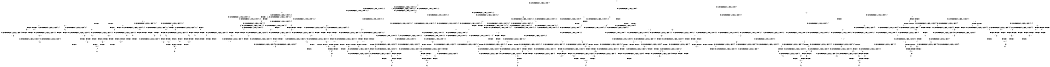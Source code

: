 digraph BCG {
size = "7, 10.5";
center = TRUE;
node [shape = circle];
0 [peripheries = 2];
0 -> 1 [label = "EX !0 !ATOMIC_EXCH_BRANCH (2, +1, TRUE, +0, 2, TRUE) !{}"];
0 -> 2 [label = "EX !2 !ATOMIC_EXCH_BRANCH (1, +0, FALSE, +0, 1, TRUE) !{}"];
0 -> 3 [label = "EX !1 !ATOMIC_EXCH_BRANCH (1, +1, TRUE, +0, 2, TRUE) !{}"];
1 -> 4 [label = "EX !2 !ATOMIC_EXCH_BRANCH (1, +0, FALSE, +0, 1, TRUE) !{0}"];
1 -> 5 [label = "EX !1 !ATOMIC_EXCH_BRANCH (1, +1, TRUE, +0, 2, TRUE) !{0}"];
1 -> 6 [label = "TERMINATE !0"];
2 -> 7 [label = "EX !2 !ATOMIC_EXCH_BRANCH (1, +0, FALSE, +0, 1, TRUE) !{0, 1, 2}"];
2 -> 8 [label = "EX !0 !ATOMIC_EXCH_BRANCH (2, +1, TRUE, +0, 2, TRUE) !{0, 1, 2}"];
2 -> 9 [label = "EX !1 !ATOMIC_EXCH_BRANCH (1, +1, TRUE, +0, 2, TRUE) !{0, 1, 2}"];
2 -> 10 [label = "EX !0 !ATOMIC_EXCH_BRANCH (2, +1, TRUE, +0, 2, TRUE) !{0, 1, 2}"];
3 -> 11 [label = "EX !0 !ATOMIC_EXCH_BRANCH (2, +1, TRUE, +0, 2, TRUE) !{0, 1}"];
3 -> 12 [label = "EX !2 !ATOMIC_EXCH_BRANCH (1, +0, FALSE, +0, 1, FALSE) !{0, 1}"];
3 -> 13 [label = "TERMINATE !1"];
3 -> 14 [label = "EX !0 !ATOMIC_EXCH_BRANCH (2, +1, TRUE, +0, 2, TRUE) !{0, 1}"];
4 -> 15 [label = "EX !2 !ATOMIC_EXCH_BRANCH (1, +0, FALSE, +0, 1, TRUE) !{0, 1, 2}"];
4 -> 16 [label = "EX !1 !ATOMIC_EXCH_BRANCH (1, +1, TRUE, +0, 2, TRUE) !{0, 1, 2}"];
4 -> 17 [label = "TERMINATE !0"];
5 -> 18 [label = "EX !2 !ATOMIC_EXCH_BRANCH (1, +0, FALSE, +0, 1, FALSE) !{0, 1}"];
5 -> 19 [label = "TERMINATE !0"];
5 -> 20 [label = "TERMINATE !1"];
6 -> 21 [label = "EX !2 !ATOMIC_EXCH_BRANCH (1, +0, FALSE, +0, 1, TRUE) !{}"];
6 -> 22 [label = "EX !1 !ATOMIC_EXCH_BRANCH (1, +1, TRUE, +0, 2, TRUE) !{}"];
7 -> 7 [label = "EX !2 !ATOMIC_EXCH_BRANCH (1, +0, FALSE, +0, 1, TRUE) !{0, 1, 2}"];
7 -> 8 [label = "EX !0 !ATOMIC_EXCH_BRANCH (2, +1, TRUE, +0, 2, TRUE) !{0, 1, 2}"];
7 -> 9 [label = "EX !1 !ATOMIC_EXCH_BRANCH (1, +1, TRUE, +0, 2, TRUE) !{0, 1, 2}"];
7 -> 10 [label = "EX !0 !ATOMIC_EXCH_BRANCH (2, +1, TRUE, +0, 2, TRUE) !{0, 1, 2}"];
8 -> 15 [label = "EX !2 !ATOMIC_EXCH_BRANCH (1, +0, FALSE, +0, 1, TRUE) !{0, 1, 2}"];
8 -> 16 [label = "EX !1 !ATOMIC_EXCH_BRANCH (1, +1, TRUE, +0, 2, TRUE) !{0, 1, 2}"];
8 -> 17 [label = "TERMINATE !0"];
9 -> 23 [label = "EX !2 !ATOMIC_EXCH_BRANCH (1, +0, FALSE, +0, 1, FALSE) !{0, 1, 2}"];
9 -> 24 [label = "EX !0 !ATOMIC_EXCH_BRANCH (2, +1, TRUE, +0, 2, TRUE) !{0, 1, 2}"];
9 -> 25 [label = "TERMINATE !1"];
9 -> 26 [label = "EX !0 !ATOMIC_EXCH_BRANCH (2, +1, TRUE, +0, 2, TRUE) !{0, 1, 2}"];
10 -> 27 [label = "EX !1 !ATOMIC_EXCH_BRANCH (1, +1, TRUE, +0, 2, TRUE) !{0, 1, 2}"];
10 -> 28 [label = "EX !2 !ATOMIC_EXCH_BRANCH (1, +0, FALSE, +0, 1, TRUE) !{0, 1, 2}"];
10 -> 29 [label = "EX !1 !ATOMIC_EXCH_BRANCH (1, +1, TRUE, +0, 2, TRUE) !{0, 1, 2}"];
10 -> 30 [label = "TERMINATE !0"];
11 -> 18 [label = "EX !2 !ATOMIC_EXCH_BRANCH (1, +0, FALSE, +0, 1, FALSE) !{0, 1}"];
11 -> 19 [label = "TERMINATE !0"];
11 -> 20 [label = "TERMINATE !1"];
12 -> 31 [label = "EX !2 !ATOMIC_EXCH_BRANCH (2, +0, FALSE, +0, 1, TRUE) !{0, 1, 2}"];
12 -> 32 [label = "EX !0 !ATOMIC_EXCH_BRANCH (2, +1, TRUE, +0, 2, TRUE) !{0, 1, 2}"];
12 -> 33 [label = "TERMINATE !1"];
12 -> 34 [label = "EX !0 !ATOMIC_EXCH_BRANCH (2, +1, TRUE, +0, 2, TRUE) !{0, 1, 2}"];
13 -> 35 [label = "EX !0 !ATOMIC_EXCH_BRANCH (2, +1, TRUE, +0, 2, TRUE) !{0}"];
13 -> 36 [label = "EX !2 !ATOMIC_EXCH_BRANCH (1, +0, FALSE, +0, 1, FALSE) !{0}"];
13 -> 37 [label = "EX !0 !ATOMIC_EXCH_BRANCH (2, +1, TRUE, +0, 2, TRUE) !{0}"];
14 -> 38 [label = "EX !2 !ATOMIC_EXCH_BRANCH (1, +0, FALSE, +0, 1, FALSE) !{0, 1}"];
14 -> 39 [label = "TERMINATE !0"];
14 -> 40 [label = "TERMINATE !1"];
15 -> 15 [label = "EX !2 !ATOMIC_EXCH_BRANCH (1, +0, FALSE, +0, 1, TRUE) !{0, 1, 2}"];
15 -> 16 [label = "EX !1 !ATOMIC_EXCH_BRANCH (1, +1, TRUE, +0, 2, TRUE) !{0, 1, 2}"];
15 -> 17 [label = "TERMINATE !0"];
16 -> 41 [label = "EX !2 !ATOMIC_EXCH_BRANCH (1, +0, FALSE, +0, 1, FALSE) !{0, 1, 2}"];
16 -> 42 [label = "TERMINATE !0"];
16 -> 43 [label = "TERMINATE !1"];
17 -> 44 [label = "EX !2 !ATOMIC_EXCH_BRANCH (1, +0, FALSE, +0, 1, TRUE) !{1, 2}"];
17 -> 45 [label = "EX !1 !ATOMIC_EXCH_BRANCH (1, +1, TRUE, +0, 2, TRUE) !{1, 2}"];
17 -> 46 [label = "EX !1 !ATOMIC_EXCH_BRANCH (1, +1, TRUE, +0, 2, TRUE) !{1, 2}"];
18 -> 47 [label = "EX !2 !ATOMIC_EXCH_BRANCH (2, +0, FALSE, +0, 1, FALSE) !{0, 1, 2}"];
18 -> 48 [label = "TERMINATE !0"];
18 -> 49 [label = "TERMINATE !1"];
19 -> 50 [label = "EX !2 !ATOMIC_EXCH_BRANCH (1, +0, FALSE, +0, 1, FALSE) !{1}"];
19 -> 51 [label = "TERMINATE !1"];
20 -> 52 [label = "EX !2 !ATOMIC_EXCH_BRANCH (1, +0, FALSE, +0, 1, FALSE) !{0}"];
20 -> 51 [label = "TERMINATE !0"];
21 -> 44 [label = "EX !2 !ATOMIC_EXCH_BRANCH (1, +0, FALSE, +0, 1, TRUE) !{1, 2}"];
21 -> 45 [label = "EX !1 !ATOMIC_EXCH_BRANCH (1, +1, TRUE, +0, 2, TRUE) !{1, 2}"];
21 -> 46 [label = "EX !1 !ATOMIC_EXCH_BRANCH (1, +1, TRUE, +0, 2, TRUE) !{1, 2}"];
22 -> 50 [label = "EX !2 !ATOMIC_EXCH_BRANCH (1, +0, FALSE, +0, 1, FALSE) !{1}"];
22 -> 51 [label = "TERMINATE !1"];
23 -> 31 [label = "EX !2 !ATOMIC_EXCH_BRANCH (2, +0, FALSE, +0, 1, TRUE) !{0, 1, 2}"];
23 -> 32 [label = "EX !0 !ATOMIC_EXCH_BRANCH (2, +1, TRUE, +0, 2, TRUE) !{0, 1, 2}"];
23 -> 33 [label = "TERMINATE !1"];
23 -> 34 [label = "EX !0 !ATOMIC_EXCH_BRANCH (2, +1, TRUE, +0, 2, TRUE) !{0, 1, 2}"];
24 -> 41 [label = "EX !2 !ATOMIC_EXCH_BRANCH (1, +0, FALSE, +0, 1, FALSE) !{0, 1, 2}"];
24 -> 42 [label = "TERMINATE !0"];
24 -> 43 [label = "TERMINATE !1"];
25 -> 53 [label = "EX !2 !ATOMIC_EXCH_BRANCH (1, +0, FALSE, +0, 1, FALSE) !{0, 2}"];
25 -> 54 [label = "EX !0 !ATOMIC_EXCH_BRANCH (2, +1, TRUE, +0, 2, TRUE) !{0, 2}"];
25 -> 55 [label = "EX !0 !ATOMIC_EXCH_BRANCH (2, +1, TRUE, +0, 2, TRUE) !{0, 2}"];
26 -> 56 [label = "EX !2 !ATOMIC_EXCH_BRANCH (1, +0, FALSE, +0, 1, FALSE) !{0, 1, 2}"];
26 -> 57 [label = "TERMINATE !0"];
26 -> 58 [label = "TERMINATE !1"];
27 -> 59 [label = "EX !2 !ATOMIC_EXCH_BRANCH (1, +0, FALSE, +0, 1, FALSE) !{0, 1, 2}"];
27 -> 60 [label = "EX !2 !ATOMIC_EXCH_BRANCH (1, +0, FALSE, +0, 1, FALSE) !{0, 1, 2}"];
27 -> 61 [label = "TERMINATE !0"];
27 -> 62 [label = "TERMINATE !1"];
28 -> 27 [label = "EX !1 !ATOMIC_EXCH_BRANCH (1, +1, TRUE, +0, 2, TRUE) !{0, 1, 2}"];
28 -> 28 [label = "EX !2 !ATOMIC_EXCH_BRANCH (1, +0, FALSE, +0, 1, TRUE) !{0, 1, 2}"];
28 -> 29 [label = "EX !1 !ATOMIC_EXCH_BRANCH (1, +1, TRUE, +0, 2, TRUE) !{0, 1, 2}"];
28 -> 30 [label = "TERMINATE !0"];
29 -> 56 [label = "EX !2 !ATOMIC_EXCH_BRANCH (1, +0, FALSE, +0, 1, FALSE) !{0, 1, 2}"];
29 -> 57 [label = "TERMINATE !0"];
29 -> 58 [label = "TERMINATE !1"];
30 -> 63 [label = "EX !2 !ATOMIC_EXCH_BRANCH (1, +0, FALSE, +0, 1, TRUE) !{1, 2}"];
30 -> 64 [label = "EX !1 !ATOMIC_EXCH_BRANCH (1, +1, TRUE, +0, 2, TRUE) !{1, 2}"];
31 -> 23 [label = "EX !2 !ATOMIC_EXCH_BRANCH (1, +0, FALSE, +0, 1, FALSE) !{0, 1, 2}"];
31 -> 24 [label = "EX !0 !ATOMIC_EXCH_BRANCH (2, +1, TRUE, +0, 2, TRUE) !{0, 1, 2}"];
31 -> 25 [label = "TERMINATE !1"];
31 -> 26 [label = "EX !0 !ATOMIC_EXCH_BRANCH (2, +1, TRUE, +0, 2, TRUE) !{0, 1, 2}"];
32 -> 47 [label = "EX !2 !ATOMIC_EXCH_BRANCH (2, +0, FALSE, +0, 1, FALSE) !{0, 1, 2}"];
32 -> 48 [label = "TERMINATE !0"];
32 -> 49 [label = "TERMINATE !1"];
33 -> 65 [label = "EX !2 !ATOMIC_EXCH_BRANCH (2, +0, FALSE, +0, 1, TRUE) !{0, 2}"];
33 -> 66 [label = "EX !0 !ATOMIC_EXCH_BRANCH (2, +1, TRUE, +0, 2, TRUE) !{0, 2}"];
33 -> 67 [label = "EX !0 !ATOMIC_EXCH_BRANCH (2, +1, TRUE, +0, 2, TRUE) !{0, 2}"];
34 -> 68 [label = "EX !2 !ATOMIC_EXCH_BRANCH (2, +0, FALSE, +0, 1, FALSE) !{0, 1, 2}"];
34 -> 69 [label = "TERMINATE !0"];
34 -> 70 [label = "TERMINATE !1"];
35 -> 52 [label = "EX !2 !ATOMIC_EXCH_BRANCH (1, +0, FALSE, +0, 1, FALSE) !{0}"];
35 -> 51 [label = "TERMINATE !0"];
36 -> 65 [label = "EX !2 !ATOMIC_EXCH_BRANCH (2, +0, FALSE, +0, 1, TRUE) !{0, 2}"];
36 -> 66 [label = "EX !0 !ATOMIC_EXCH_BRANCH (2, +1, TRUE, +0, 2, TRUE) !{0, 2}"];
36 -> 67 [label = "EX !0 !ATOMIC_EXCH_BRANCH (2, +1, TRUE, +0, 2, TRUE) !{0, 2}"];
37 -> 71 [label = "EX !2 !ATOMIC_EXCH_BRANCH (1, +0, FALSE, +0, 1, FALSE) !{0}"];
37 -> 72 [label = "TERMINATE !0"];
38 -> 73 [label = "EX !2 !ATOMIC_EXCH_BRANCH (2, +0, FALSE, +0, 1, FALSE) !{0, 1, 2}"];
38 -> 74 [label = "TERMINATE !0"];
38 -> 75 [label = "TERMINATE !1"];
39 -> 76 [label = "EX !2 !ATOMIC_EXCH_BRANCH (1, +0, FALSE, +0, 1, FALSE) !{1}"];
39 -> 77 [label = "TERMINATE !1"];
40 -> 78 [label = "EX !2 !ATOMIC_EXCH_BRANCH (1, +0, FALSE, +0, 1, FALSE) !{0}"];
40 -> 77 [label = "TERMINATE !0"];
41 -> 47 [label = "EX !2 !ATOMIC_EXCH_BRANCH (2, +0, FALSE, +0, 1, FALSE) !{0, 1, 2}"];
41 -> 48 [label = "TERMINATE !0"];
41 -> 49 [label = "TERMINATE !1"];
42 -> 79 [label = "EX !2 !ATOMIC_EXCH_BRANCH (1, +0, FALSE, +0, 1, FALSE) !{1, 2}"];
42 -> 80 [label = "TERMINATE !1"];
43 -> 81 [label = "EX !2 !ATOMIC_EXCH_BRANCH (1, +0, FALSE, +0, 1, FALSE) !{0, 2}"];
43 -> 80 [label = "TERMINATE !0"];
44 -> 44 [label = "EX !2 !ATOMIC_EXCH_BRANCH (1, +0, FALSE, +0, 1, TRUE) !{1, 2}"];
44 -> 45 [label = "EX !1 !ATOMIC_EXCH_BRANCH (1, +1, TRUE, +0, 2, TRUE) !{1, 2}"];
44 -> 46 [label = "EX !1 !ATOMIC_EXCH_BRANCH (1, +1, TRUE, +0, 2, TRUE) !{1, 2}"];
45 -> 79 [label = "EX !2 !ATOMIC_EXCH_BRANCH (1, +0, FALSE, +0, 1, FALSE) !{1, 2}"];
45 -> 80 [label = "TERMINATE !1"];
46 -> 82 [label = "EX !2 !ATOMIC_EXCH_BRANCH (1, +0, FALSE, +0, 1, FALSE) !{1, 2}"];
46 -> 83 [label = "EX !2 !ATOMIC_EXCH_BRANCH (1, +0, FALSE, +0, 1, FALSE) !{1, 2}"];
46 -> 84 [label = "TERMINATE !1"];
47 -> 85 [label = "TERMINATE !0"];
47 -> 86 [label = "TERMINATE !2"];
47 -> 87 [label = "TERMINATE !1"];
48 -> 88 [label = "EX !2 !ATOMIC_EXCH_BRANCH (2, +0, FALSE, +0, 1, FALSE) !{1, 2}"];
48 -> 89 [label = "TERMINATE !1"];
49 -> 90 [label = "EX !2 !ATOMIC_EXCH_BRANCH (2, +0, FALSE, +0, 1, FALSE) !{0, 2}"];
49 -> 89 [label = "TERMINATE !0"];
50 -> 88 [label = "EX !2 !ATOMIC_EXCH_BRANCH (2, +0, FALSE, +0, 1, FALSE) !{1, 2}"];
50 -> 89 [label = "TERMINATE !1"];
51 -> 91 [label = "EX !2 !ATOMIC_EXCH_BRANCH (1, +0, FALSE, +0, 1, FALSE) !{}"];
52 -> 90 [label = "EX !2 !ATOMIC_EXCH_BRANCH (2, +0, FALSE, +0, 1, FALSE) !{0, 2}"];
52 -> 89 [label = "TERMINATE !0"];
53 -> 65 [label = "EX !2 !ATOMIC_EXCH_BRANCH (2, +0, FALSE, +0, 1, TRUE) !{0, 2}"];
53 -> 66 [label = "EX !0 !ATOMIC_EXCH_BRANCH (2, +1, TRUE, +0, 2, TRUE) !{0, 2}"];
53 -> 67 [label = "EX !0 !ATOMIC_EXCH_BRANCH (2, +1, TRUE, +0, 2, TRUE) !{0, 2}"];
54 -> 81 [label = "EX !2 !ATOMIC_EXCH_BRANCH (1, +0, FALSE, +0, 1, FALSE) !{0, 2}"];
54 -> 80 [label = "TERMINATE !0"];
55 -> 92 [label = "EX !2 !ATOMIC_EXCH_BRANCH (1, +0, FALSE, +0, 1, FALSE) !{0, 2}"];
55 -> 93 [label = "EX !2 !ATOMIC_EXCH_BRANCH (1, +0, FALSE, +0, 1, FALSE) !{0, 2}"];
55 -> 94 [label = "TERMINATE !0"];
56 -> 68 [label = "EX !2 !ATOMIC_EXCH_BRANCH (2, +0, FALSE, +0, 1, FALSE) !{0, 1, 2}"];
56 -> 69 [label = "TERMINATE !0"];
56 -> 70 [label = "TERMINATE !1"];
57 -> 95 [label = "EX !2 !ATOMIC_EXCH_BRANCH (1, +0, FALSE, +0, 1, FALSE) !{1, 2}"];
57 -> 96 [label = "TERMINATE !1"];
58 -> 97 [label = "EX !2 !ATOMIC_EXCH_BRANCH (1, +0, FALSE, +0, 1, FALSE) !{0, 2}"];
58 -> 96 [label = "TERMINATE !0"];
59 -> 98 [label = "EX !2 !ATOMIC_EXCH_BRANCH (2, +0, FALSE, +0, 1, FALSE) !{0, 1, 2}"];
59 -> 99 [label = "TERMINATE !0"];
59 -> 100 [label = "TERMINATE !1"];
60 -> 98 [label = "EX !2 !ATOMIC_EXCH_BRANCH (2, +0, FALSE, +0, 1, FALSE) !{0, 1, 2}"];
60 -> 101 [label = "EX !2 !ATOMIC_EXCH_BRANCH (2, +0, FALSE, +0, 1, FALSE) !{0, 1, 2}"];
60 -> 102 [label = "TERMINATE !0"];
60 -> 103 [label = "TERMINATE !1"];
61 -> 104 [label = "EX !2 !ATOMIC_EXCH_BRANCH (1, +0, FALSE, +0, 1, FALSE) !{1, 2}"];
61 -> 105 [label = "TERMINATE !1"];
62 -> 106 [label = "EX !2 !ATOMIC_EXCH_BRANCH (1, +0, FALSE, +0, 1, FALSE) !{0, 2}"];
62 -> 105 [label = "TERMINATE !0"];
63 -> 63 [label = "EX !2 !ATOMIC_EXCH_BRANCH (1, +0, FALSE, +0, 1, TRUE) !{1, 2}"];
63 -> 64 [label = "EX !1 !ATOMIC_EXCH_BRANCH (1, +1, TRUE, +0, 2, TRUE) !{1, 2}"];
64 -> 95 [label = "EX !2 !ATOMIC_EXCH_BRANCH (1, +0, FALSE, +0, 1, FALSE) !{1, 2}"];
64 -> 96 [label = "TERMINATE !1"];
65 -> 53 [label = "EX !2 !ATOMIC_EXCH_BRANCH (1, +0, FALSE, +0, 1, FALSE) !{0, 2}"];
65 -> 54 [label = "EX !0 !ATOMIC_EXCH_BRANCH (2, +1, TRUE, +0, 2, TRUE) !{0, 2}"];
65 -> 55 [label = "EX !0 !ATOMIC_EXCH_BRANCH (2, +1, TRUE, +0, 2, TRUE) !{0, 2}"];
66 -> 90 [label = "EX !2 !ATOMIC_EXCH_BRANCH (2, +0, FALSE, +0, 1, FALSE) !{0, 2}"];
66 -> 89 [label = "TERMINATE !0"];
67 -> 107 [label = "EX !2 !ATOMIC_EXCH_BRANCH (2, +0, FALSE, +0, 1, FALSE) !{0, 2}"];
67 -> 108 [label = "EX !2 !ATOMIC_EXCH_BRANCH (2, +0, FALSE, +0, 1, FALSE) !{0, 2}"];
67 -> 109 [label = "TERMINATE !0"];
68 -> 110 [label = "TERMINATE !0"];
68 -> 111 [label = "TERMINATE !2"];
68 -> 112 [label = "TERMINATE !1"];
69 -> 113 [label = "EX !2 !ATOMIC_EXCH_BRANCH (2, +0, FALSE, +0, 1, FALSE) !{1, 2}"];
69 -> 114 [label = "TERMINATE !1"];
70 -> 115 [label = "EX !2 !ATOMIC_EXCH_BRANCH (2, +0, FALSE, +0, 1, FALSE) !{0, 2}"];
70 -> 114 [label = "TERMINATE !0"];
71 -> 116 [label = "EX !2 !ATOMIC_EXCH_BRANCH (2, +0, FALSE, +0, 1, FALSE) !{0, 2}"];
71 -> 117 [label = "TERMINATE !0"];
72 -> 118 [label = "EX !2 !ATOMIC_EXCH_BRANCH (1, +0, FALSE, +0, 1, FALSE) !{}"];
73 -> 119 [label = "TERMINATE !0"];
73 -> 120 [label = "TERMINATE !2"];
73 -> 121 [label = "TERMINATE !1"];
74 -> 122 [label = "EX !2 !ATOMIC_EXCH_BRANCH (2, +0, FALSE, +0, 1, FALSE) !{1, 2}"];
74 -> 123 [label = "TERMINATE !1"];
75 -> 124 [label = "EX !2 !ATOMIC_EXCH_BRANCH (2, +0, FALSE, +0, 1, FALSE) !{0, 2}"];
75 -> 123 [label = "TERMINATE !0"];
76 -> 122 [label = "EX !2 !ATOMIC_EXCH_BRANCH (2, +0, FALSE, +0, 1, FALSE) !{1, 2}"];
76 -> 123 [label = "TERMINATE !1"];
77 -> 125 [label = "EX !2 !ATOMIC_EXCH_BRANCH (1, +0, FALSE, +0, 1, FALSE) !{}"];
78 -> 124 [label = "EX !2 !ATOMIC_EXCH_BRANCH (2, +0, FALSE, +0, 1, FALSE) !{0, 2}"];
78 -> 123 [label = "TERMINATE !0"];
79 -> 88 [label = "EX !2 !ATOMIC_EXCH_BRANCH (2, +0, FALSE, +0, 1, FALSE) !{1, 2}"];
79 -> 89 [label = "TERMINATE !1"];
80 -> 126 [label = "EX !2 !ATOMIC_EXCH_BRANCH (1, +0, FALSE, +0, 1, FALSE) !{2}"];
80 -> 127 [label = "EX !2 !ATOMIC_EXCH_BRANCH (1, +0, FALSE, +0, 1, FALSE) !{2}"];
81 -> 90 [label = "EX !2 !ATOMIC_EXCH_BRANCH (2, +0, FALSE, +0, 1, FALSE) !{0, 2}"];
81 -> 89 [label = "TERMINATE !0"];
82 -> 128 [label = "EX !2 !ATOMIC_EXCH_BRANCH (2, +0, FALSE, +0, 1, FALSE) !{1, 2}"];
82 -> 129 [label = "TERMINATE !1"];
83 -> 128 [label = "EX !2 !ATOMIC_EXCH_BRANCH (2, +0, FALSE, +0, 1, FALSE) !{1, 2}"];
83 -> 130 [label = "EX !2 !ATOMIC_EXCH_BRANCH (2, +0, FALSE, +0, 1, FALSE) !{1, 2}"];
83 -> 131 [label = "TERMINATE !1"];
84 -> 132 [label = "EX !2 !ATOMIC_EXCH_BRANCH (1, +0, FALSE, +0, 1, FALSE) !{2}"];
85 -> 133 [label = "TERMINATE !2"];
85 -> 134 [label = "TERMINATE !1"];
86 -> 133 [label = "TERMINATE !0"];
86 -> 135 [label = "TERMINATE !1"];
87 -> 134 [label = "TERMINATE !0"];
87 -> 135 [label = "TERMINATE !2"];
88 -> 133 [label = "TERMINATE !2"];
88 -> 134 [label = "TERMINATE !1"];
89 -> 136 [label = "EX !2 !ATOMIC_EXCH_BRANCH (2, +0, FALSE, +0, 1, FALSE) !{2}"];
89 -> 137 [label = "EX !2 !ATOMIC_EXCH_BRANCH (2, +0, FALSE, +0, 1, FALSE) !{2}"];
90 -> 134 [label = "TERMINATE !0"];
90 -> 135 [label = "TERMINATE !2"];
91 -> 136 [label = "EX !2 !ATOMIC_EXCH_BRANCH (2, +0, FALSE, +0, 1, FALSE) !{2}"];
91 -> 137 [label = "EX !2 !ATOMIC_EXCH_BRANCH (2, +0, FALSE, +0, 1, FALSE) !{2}"];
92 -> 107 [label = "EX !2 !ATOMIC_EXCH_BRANCH (2, +0, FALSE, +0, 1, FALSE) !{0, 2}"];
92 -> 138 [label = "TERMINATE !0"];
93 -> 107 [label = "EX !2 !ATOMIC_EXCH_BRANCH (2, +0, FALSE, +0, 1, FALSE) !{0, 2}"];
93 -> 108 [label = "EX !2 !ATOMIC_EXCH_BRANCH (2, +0, FALSE, +0, 1, FALSE) !{0, 2}"];
93 -> 109 [label = "TERMINATE !0"];
94 -> 139 [label = "EX !2 !ATOMIC_EXCH_BRANCH (1, +0, FALSE, +0, 1, FALSE) !{2}"];
95 -> 113 [label = "EX !2 !ATOMIC_EXCH_BRANCH (2, +0, FALSE, +0, 1, FALSE) !{1, 2}"];
95 -> 114 [label = "TERMINATE !1"];
96 -> 140 [label = "EX !2 !ATOMIC_EXCH_BRANCH (1, +0, FALSE, +0, 1, FALSE) !{2}"];
97 -> 115 [label = "EX !2 !ATOMIC_EXCH_BRANCH (2, +0, FALSE, +0, 1, FALSE) !{0, 2}"];
97 -> 114 [label = "TERMINATE !0"];
98 -> 141 [label = "TERMINATE !0"];
98 -> 142 [label = "TERMINATE !2"];
98 -> 143 [label = "TERMINATE !1"];
99 -> 144 [label = "EX !2 !ATOMIC_EXCH_BRANCH (2, +0, FALSE, +0, 1, FALSE) !{1, 2}"];
99 -> 145 [label = "TERMINATE !1"];
100 -> 146 [label = "EX !2 !ATOMIC_EXCH_BRANCH (2, +0, FALSE, +0, 1, FALSE) !{0, 2}"];
100 -> 145 [label = "TERMINATE !0"];
101 -> 147 [label = "TERMINATE !0"];
101 -> 148 [label = "TERMINATE !2"];
101 -> 149 [label = "TERMINATE !1"];
102 -> 150 [label = "EX !2 !ATOMIC_EXCH_BRANCH (2, +0, FALSE, +0, 1, FALSE) !{1, 2}"];
102 -> 151 [label = "TERMINATE !1"];
103 -> 152 [label = "EX !2 !ATOMIC_EXCH_BRANCH (2, +0, FALSE, +0, 1, FALSE) !{0, 2}"];
103 -> 151 [label = "TERMINATE !0"];
104 -> 150 [label = "EX !2 !ATOMIC_EXCH_BRANCH (2, +0, FALSE, +0, 1, FALSE) !{1, 2}"];
104 -> 151 [label = "TERMINATE !1"];
105 -> 153 [label = "EX !2 !ATOMIC_EXCH_BRANCH (1, +0, FALSE, +0, 1, FALSE) !{2}"];
106 -> 152 [label = "EX !2 !ATOMIC_EXCH_BRANCH (2, +0, FALSE, +0, 1, FALSE) !{0, 2}"];
106 -> 151 [label = "TERMINATE !0"];
107 -> 154 [label = "TERMINATE !0"];
107 -> 155 [label = "TERMINATE !2"];
108 -> 156 [label = "TERMINATE !0"];
108 -> 157 [label = "TERMINATE !2"];
109 -> 158 [label = "EX !2 !ATOMIC_EXCH_BRANCH (2, +0, FALSE, +0, 1, FALSE) !{2}"];
110 -> 159 [label = "TERMINATE !2"];
110 -> 160 [label = "TERMINATE !1"];
111 -> 159 [label = "TERMINATE !0"];
111 -> 161 [label = "TERMINATE !1"];
112 -> 160 [label = "TERMINATE !0"];
112 -> 161 [label = "TERMINATE !2"];
113 -> 159 [label = "TERMINATE !2"];
113 -> 160 [label = "TERMINATE !1"];
114 -> 162 [label = "EX !2 !ATOMIC_EXCH_BRANCH (2, +0, FALSE, +0, 1, FALSE) !{2}"];
115 -> 160 [label = "TERMINATE !0"];
115 -> 161 [label = "TERMINATE !2"];
116 -> 163 [label = "TERMINATE !0"];
116 -> 164 [label = "TERMINATE !2"];
117 -> 165 [label = "EX !2 !ATOMIC_EXCH_BRANCH (2, +0, FALSE, +0, 1, FALSE) !{2}"];
118 -> 165 [label = "EX !2 !ATOMIC_EXCH_BRANCH (2, +0, FALSE, +0, 1, FALSE) !{2}"];
119 -> 166 [label = "TERMINATE !2"];
119 -> 167 [label = "TERMINATE !1"];
120 -> 166 [label = "TERMINATE !0"];
120 -> 168 [label = "TERMINATE !1"];
121 -> 167 [label = "TERMINATE !0"];
121 -> 168 [label = "TERMINATE !2"];
122 -> 166 [label = "TERMINATE !2"];
122 -> 167 [label = "TERMINATE !1"];
123 -> 169 [label = "EX !2 !ATOMIC_EXCH_BRANCH (2, +0, FALSE, +0, 1, FALSE) !{2}"];
124 -> 167 [label = "TERMINATE !0"];
124 -> 168 [label = "TERMINATE !2"];
125 -> 169 [label = "EX !2 !ATOMIC_EXCH_BRANCH (2, +0, FALSE, +0, 1, FALSE) !{2}"];
126 -> 136 [label = "EX !2 !ATOMIC_EXCH_BRANCH (2, +0, FALSE, +0, 1, FALSE) !{2}"];
126 -> 137 [label = "EX !2 !ATOMIC_EXCH_BRANCH (2, +0, FALSE, +0, 1, FALSE) !{2}"];
127 -> 137 [label = "EX !2 !ATOMIC_EXCH_BRANCH (2, +0, FALSE, +0, 1, FALSE) !{2}"];
128 -> 170 [label = "TERMINATE !2"];
128 -> 171 [label = "TERMINATE !1"];
129 -> 172 [label = "EX !2 !ATOMIC_EXCH_BRANCH (2, +0, FALSE, +0, 1, FALSE) !{2}"];
130 -> 173 [label = "TERMINATE !2"];
130 -> 174 [label = "TERMINATE !1"];
131 -> 175 [label = "EX !2 !ATOMIC_EXCH_BRANCH (2, +0, FALSE, +0, 1, FALSE) !{2}"];
132 -> 175 [label = "EX !2 !ATOMIC_EXCH_BRANCH (2, +0, FALSE, +0, 1, FALSE) !{2}"];
133 -> 176 [label = "TERMINATE !1"];
134 -> 176 [label = "TERMINATE !2"];
135 -> 176 [label = "TERMINATE !0"];
136 -> 176 [label = "TERMINATE !2"];
137 -> 177 [label = "TERMINATE !2"];
138 -> 178 [label = "EX !2 !ATOMIC_EXCH_BRANCH (2, +0, FALSE, +0, 1, FALSE) !{2}"];
139 -> 158 [label = "EX !2 !ATOMIC_EXCH_BRANCH (2, +0, FALSE, +0, 1, FALSE) !{2}"];
140 -> 162 [label = "EX !2 !ATOMIC_EXCH_BRANCH (2, +0, FALSE, +0, 1, FALSE) !{2}"];
141 -> 179 [label = "TERMINATE !2"];
141 -> 180 [label = "TERMINATE !1"];
142 -> 179 [label = "TERMINATE !0"];
142 -> 181 [label = "TERMINATE !1"];
143 -> 180 [label = "TERMINATE !0"];
143 -> 181 [label = "TERMINATE !2"];
144 -> 179 [label = "TERMINATE !2"];
144 -> 180 [label = "TERMINATE !1"];
145 -> 182 [label = "EX !2 !ATOMIC_EXCH_BRANCH (2, +0, FALSE, +0, 1, FALSE) !{2}"];
146 -> 180 [label = "TERMINATE !0"];
146 -> 181 [label = "TERMINATE !2"];
147 -> 183 [label = "TERMINATE !2"];
147 -> 184 [label = "TERMINATE !1"];
148 -> 183 [label = "TERMINATE !0"];
148 -> 185 [label = "TERMINATE !1"];
149 -> 184 [label = "TERMINATE !0"];
149 -> 185 [label = "TERMINATE !2"];
150 -> 183 [label = "TERMINATE !2"];
150 -> 184 [label = "TERMINATE !1"];
151 -> 186 [label = "EX !2 !ATOMIC_EXCH_BRANCH (2, +0, FALSE, +0, 1, FALSE) !{2}"];
152 -> 184 [label = "TERMINATE !0"];
152 -> 185 [label = "TERMINATE !2"];
153 -> 186 [label = "EX !2 !ATOMIC_EXCH_BRANCH (2, +0, FALSE, +0, 1, FALSE) !{2}"];
154 -> 187 [label = "TERMINATE !2"];
155 -> 187 [label = "TERMINATE !0"];
156 -> 188 [label = "TERMINATE !2"];
157 -> 188 [label = "TERMINATE !0"];
158 -> 188 [label = "TERMINATE !2"];
159 -> 189 [label = "TERMINATE !1"];
160 -> 189 [label = "TERMINATE !2"];
161 -> 189 [label = "TERMINATE !0"];
162 -> 189 [label = "TERMINATE !2"];
163 -> 190 [label = "TERMINATE !2"];
164 -> 190 [label = "TERMINATE !0"];
165 -> 190 [label = "TERMINATE !2"];
166 -> 191 [label = "TERMINATE !1"];
167 -> 191 [label = "TERMINATE !2"];
168 -> 191 [label = "TERMINATE !0"];
169 -> 191 [label = "TERMINATE !2"];
170 -> 192 [label = "TERMINATE !1"];
171 -> 192 [label = "TERMINATE !2"];
172 -> 192 [label = "TERMINATE !2"];
173 -> 193 [label = "TERMINATE !1"];
174 -> 193 [label = "TERMINATE !2"];
175 -> 193 [label = "TERMINATE !2"];
176 -> 194 [label = "exit"];
177 -> 195 [label = "exit"];
178 -> 187 [label = "TERMINATE !2"];
179 -> 196 [label = "TERMINATE !1"];
180 -> 196 [label = "TERMINATE !2"];
181 -> 196 [label = "TERMINATE !0"];
182 -> 196 [label = "TERMINATE !2"];
183 -> 197 [label = "TERMINATE !1"];
184 -> 197 [label = "TERMINATE !2"];
185 -> 197 [label = "TERMINATE !0"];
186 -> 197 [label = "TERMINATE !2"];
187 -> 198 [label = "exit"];
188 -> 199 [label = "exit"];
189 -> 200 [label = "exit"];
190 -> 201 [label = "exit"];
191 -> 202 [label = "exit"];
192 -> 203 [label = "exit"];
193 -> 204 [label = "exit"];
196 -> 205 [label = "exit"];
197 -> 206 [label = "exit"];
}
